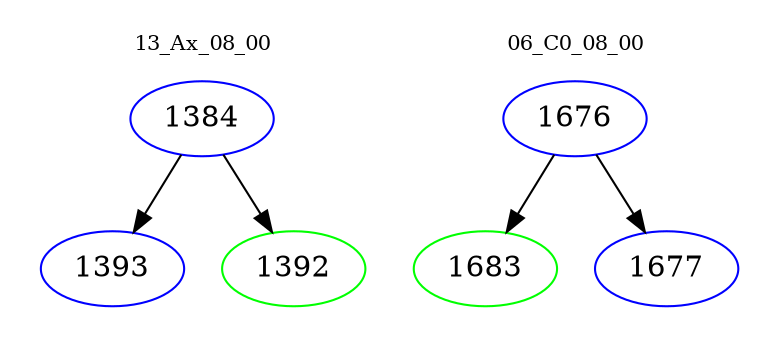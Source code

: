 digraph{
subgraph cluster_0 {
color = white
label = "13_Ax_08_00";
fontsize=10;
T0_1384 [label="1384", color="blue"]
T0_1384 -> T0_1393 [color="black"]
T0_1393 [label="1393", color="blue"]
T0_1384 -> T0_1392 [color="black"]
T0_1392 [label="1392", color="green"]
}
subgraph cluster_1 {
color = white
label = "06_C0_08_00";
fontsize=10;
T1_1676 [label="1676", color="blue"]
T1_1676 -> T1_1683 [color="black"]
T1_1683 [label="1683", color="green"]
T1_1676 -> T1_1677 [color="black"]
T1_1677 [label="1677", color="blue"]
}
}
